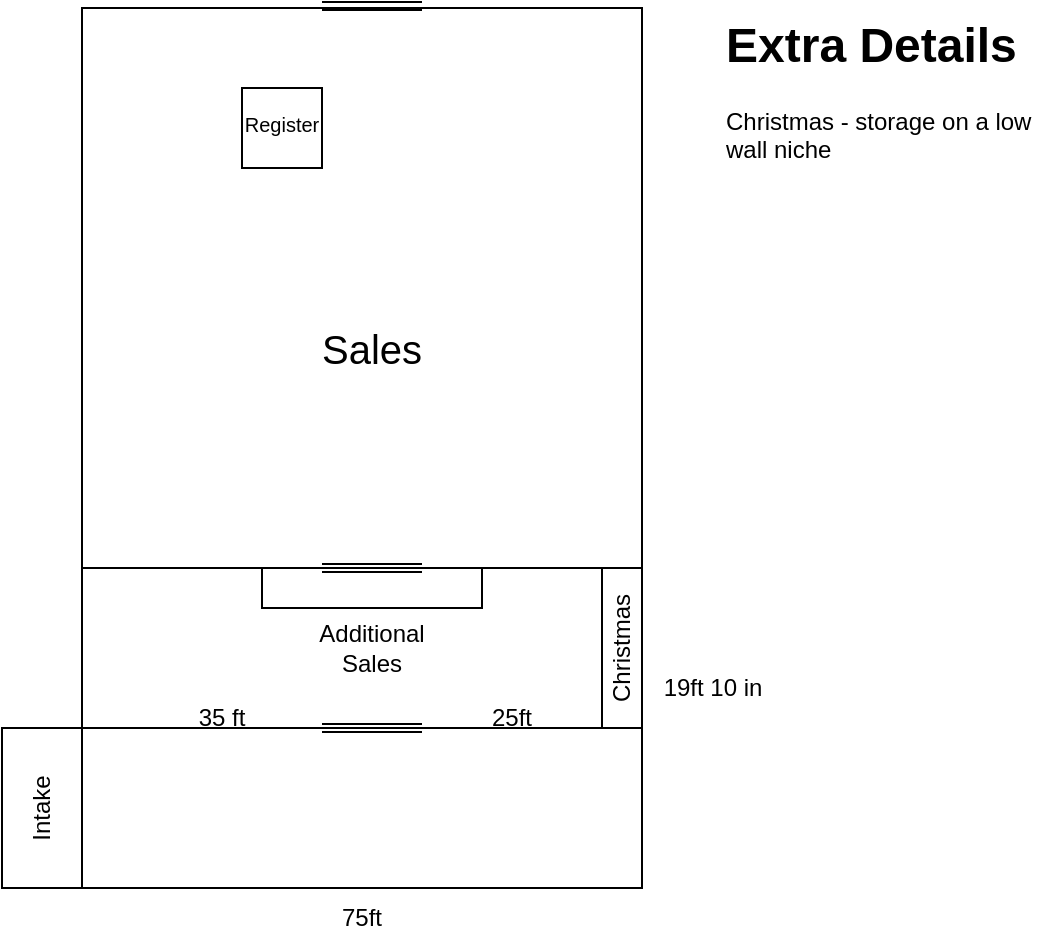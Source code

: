<mxfile version="26.0.11">
  <diagram name="Store_Layout_Base" id="E8MO1os7tG6Go1OcQBKb">
    <mxGraphModel dx="794" dy="1512" grid="1" gridSize="10" guides="1" tooltips="1" connect="1" arrows="1" fold="1" page="1" pageScale="1" pageWidth="850" pageHeight="1100" math="0" shadow="0">
      <root>
        <mxCell id="0" />
        <mxCell id="1" parent="0" />
        <mxCell id="KRuYIotHOblg3rBYZyvx-1" value="" style="rounded=0;whiteSpace=wrap;html=1;" vertex="1" parent="1">
          <mxGeometry x="240" width="280" height="280" as="geometry" />
        </mxCell>
        <mxCell id="KRuYIotHOblg3rBYZyvx-2" value="" style="rounded=0;whiteSpace=wrap;html=1;" vertex="1" parent="1">
          <mxGeometry x="240" y="280" width="280" height="80" as="geometry" />
        </mxCell>
        <mxCell id="KRuYIotHOblg3rBYZyvx-3" value="" style="rounded=0;whiteSpace=wrap;html=1;" vertex="1" parent="1">
          <mxGeometry x="240" y="360" width="280" height="80" as="geometry" />
        </mxCell>
        <mxCell id="KRuYIotHOblg3rBYZyvx-4" value="" style="rounded=0;whiteSpace=wrap;html=1;" vertex="1" parent="1">
          <mxGeometry x="200" y="360" width="40" height="80" as="geometry" />
        </mxCell>
        <mxCell id="KRuYIotHOblg3rBYZyvx-5" value="75ft" style="text;html=1;align=center;verticalAlign=middle;whiteSpace=wrap;rounded=0;" vertex="1" parent="1">
          <mxGeometry x="350" y="440" width="60" height="30" as="geometry" />
        </mxCell>
        <mxCell id="KRuYIotHOblg3rBYZyvx-6" value="19ft 10 in" style="text;html=1;align=center;verticalAlign=middle;resizable=0;points=[];autosize=1;strokeColor=none;fillColor=none;" vertex="1" parent="1">
          <mxGeometry x="520" y="325" width="70" height="30" as="geometry" />
        </mxCell>
        <mxCell id="KRuYIotHOblg3rBYZyvx-8" value="" style="rounded=0;whiteSpace=wrap;html=1;" vertex="1" parent="1">
          <mxGeometry x="500" y="280" width="20" height="80" as="geometry" />
        </mxCell>
        <mxCell id="KRuYIotHOblg3rBYZyvx-9" value="35 ft" style="text;html=1;align=center;verticalAlign=middle;whiteSpace=wrap;rounded=0;" vertex="1" parent="1">
          <mxGeometry x="280" y="340" width="60" height="30" as="geometry" />
        </mxCell>
        <mxCell id="KRuYIotHOblg3rBYZyvx-10" value="25ft" style="text;html=1;align=center;verticalAlign=middle;whiteSpace=wrap;rounded=0;" vertex="1" parent="1">
          <mxGeometry x="425" y="340" width="60" height="30" as="geometry" />
        </mxCell>
        <mxCell id="KRuYIotHOblg3rBYZyvx-11" value="" style="shape=link;html=1;rounded=0;" edge="1" parent="1">
          <mxGeometry width="100" relative="1" as="geometry">
            <mxPoint x="360" y="360" as="sourcePoint" />
            <mxPoint x="410" y="360" as="targetPoint" />
          </mxGeometry>
        </mxCell>
        <mxCell id="KRuYIotHOblg3rBYZyvx-17" value="" style="shape=link;html=1;rounded=0;" edge="1" parent="1">
          <mxGeometry width="100" relative="1" as="geometry">
            <mxPoint x="360" y="-1" as="sourcePoint" />
            <mxPoint x="410" y="-1" as="targetPoint" />
          </mxGeometry>
        </mxCell>
        <mxCell id="KRuYIotHOblg3rBYZyvx-18" value="" style="rounded=0;whiteSpace=wrap;html=1;" vertex="1" parent="1">
          <mxGeometry x="320" y="40" width="40" height="40" as="geometry" />
        </mxCell>
        <mxCell id="KRuYIotHOblg3rBYZyvx-19" value="&lt;font style=&quot;font-size: 10px;&quot;&gt;Register&lt;/font&gt;" style="text;html=1;align=center;verticalAlign=middle;whiteSpace=wrap;rounded=0;" vertex="1" parent="1">
          <mxGeometry x="320" y="50" width="40" height="15" as="geometry" />
        </mxCell>
        <mxCell id="KRuYIotHOblg3rBYZyvx-20" value="" style="rounded=0;whiteSpace=wrap;html=1;" vertex="1" parent="1">
          <mxGeometry x="330" y="280" width="110" height="20" as="geometry" />
        </mxCell>
        <mxCell id="KRuYIotHOblg3rBYZyvx-21" value="" style="shape=link;html=1;rounded=0;" edge="1" parent="1">
          <mxGeometry width="100" relative="1" as="geometry">
            <mxPoint x="360" y="280" as="sourcePoint" />
            <mxPoint x="410" y="280" as="targetPoint" />
          </mxGeometry>
        </mxCell>
        <mxCell id="KRuYIotHOblg3rBYZyvx-23" value="Christmas" style="text;html=1;align=center;verticalAlign=middle;whiteSpace=wrap;rounded=0;rotation=270;" vertex="1" parent="1">
          <mxGeometry x="480" y="305" width="60" height="30" as="geometry" />
        </mxCell>
        <mxCell id="KRuYIotHOblg3rBYZyvx-26" value="&lt;h1 style=&quot;margin-top: 0px;&quot;&gt;Extra Details&lt;/h1&gt;&lt;p&gt;Christmas - storage on a low wall niche&lt;/p&gt;&lt;p&gt;&lt;br&gt;&lt;/p&gt;" style="text;html=1;whiteSpace=wrap;overflow=hidden;rounded=0;" vertex="1" parent="1">
          <mxGeometry x="560" y="-2.5" width="160" height="120" as="geometry" />
        </mxCell>
        <mxCell id="KRuYIotHOblg3rBYZyvx-27" value="Intake" style="text;html=1;align=center;verticalAlign=middle;whiteSpace=wrap;rounded=0;rotation=270;" vertex="1" parent="1">
          <mxGeometry x="190" y="385" width="60" height="30" as="geometry" />
        </mxCell>
        <mxCell id="KRuYIotHOblg3rBYZyvx-28" value="&lt;font style=&quot;font-size: 20px;&quot;&gt;Sales&lt;/font&gt;" style="text;html=1;align=center;verticalAlign=middle;whiteSpace=wrap;rounded=0;" vertex="1" parent="1">
          <mxGeometry x="340" y="140" width="90" height="60" as="geometry" />
        </mxCell>
        <mxCell id="KRuYIotHOblg3rBYZyvx-29" value="Additional Sales" style="text;html=1;align=center;verticalAlign=middle;whiteSpace=wrap;rounded=0;" vertex="1" parent="1">
          <mxGeometry x="355" y="305" width="60" height="30" as="geometry" />
        </mxCell>
      </root>
    </mxGraphModel>
  </diagram>
</mxfile>
